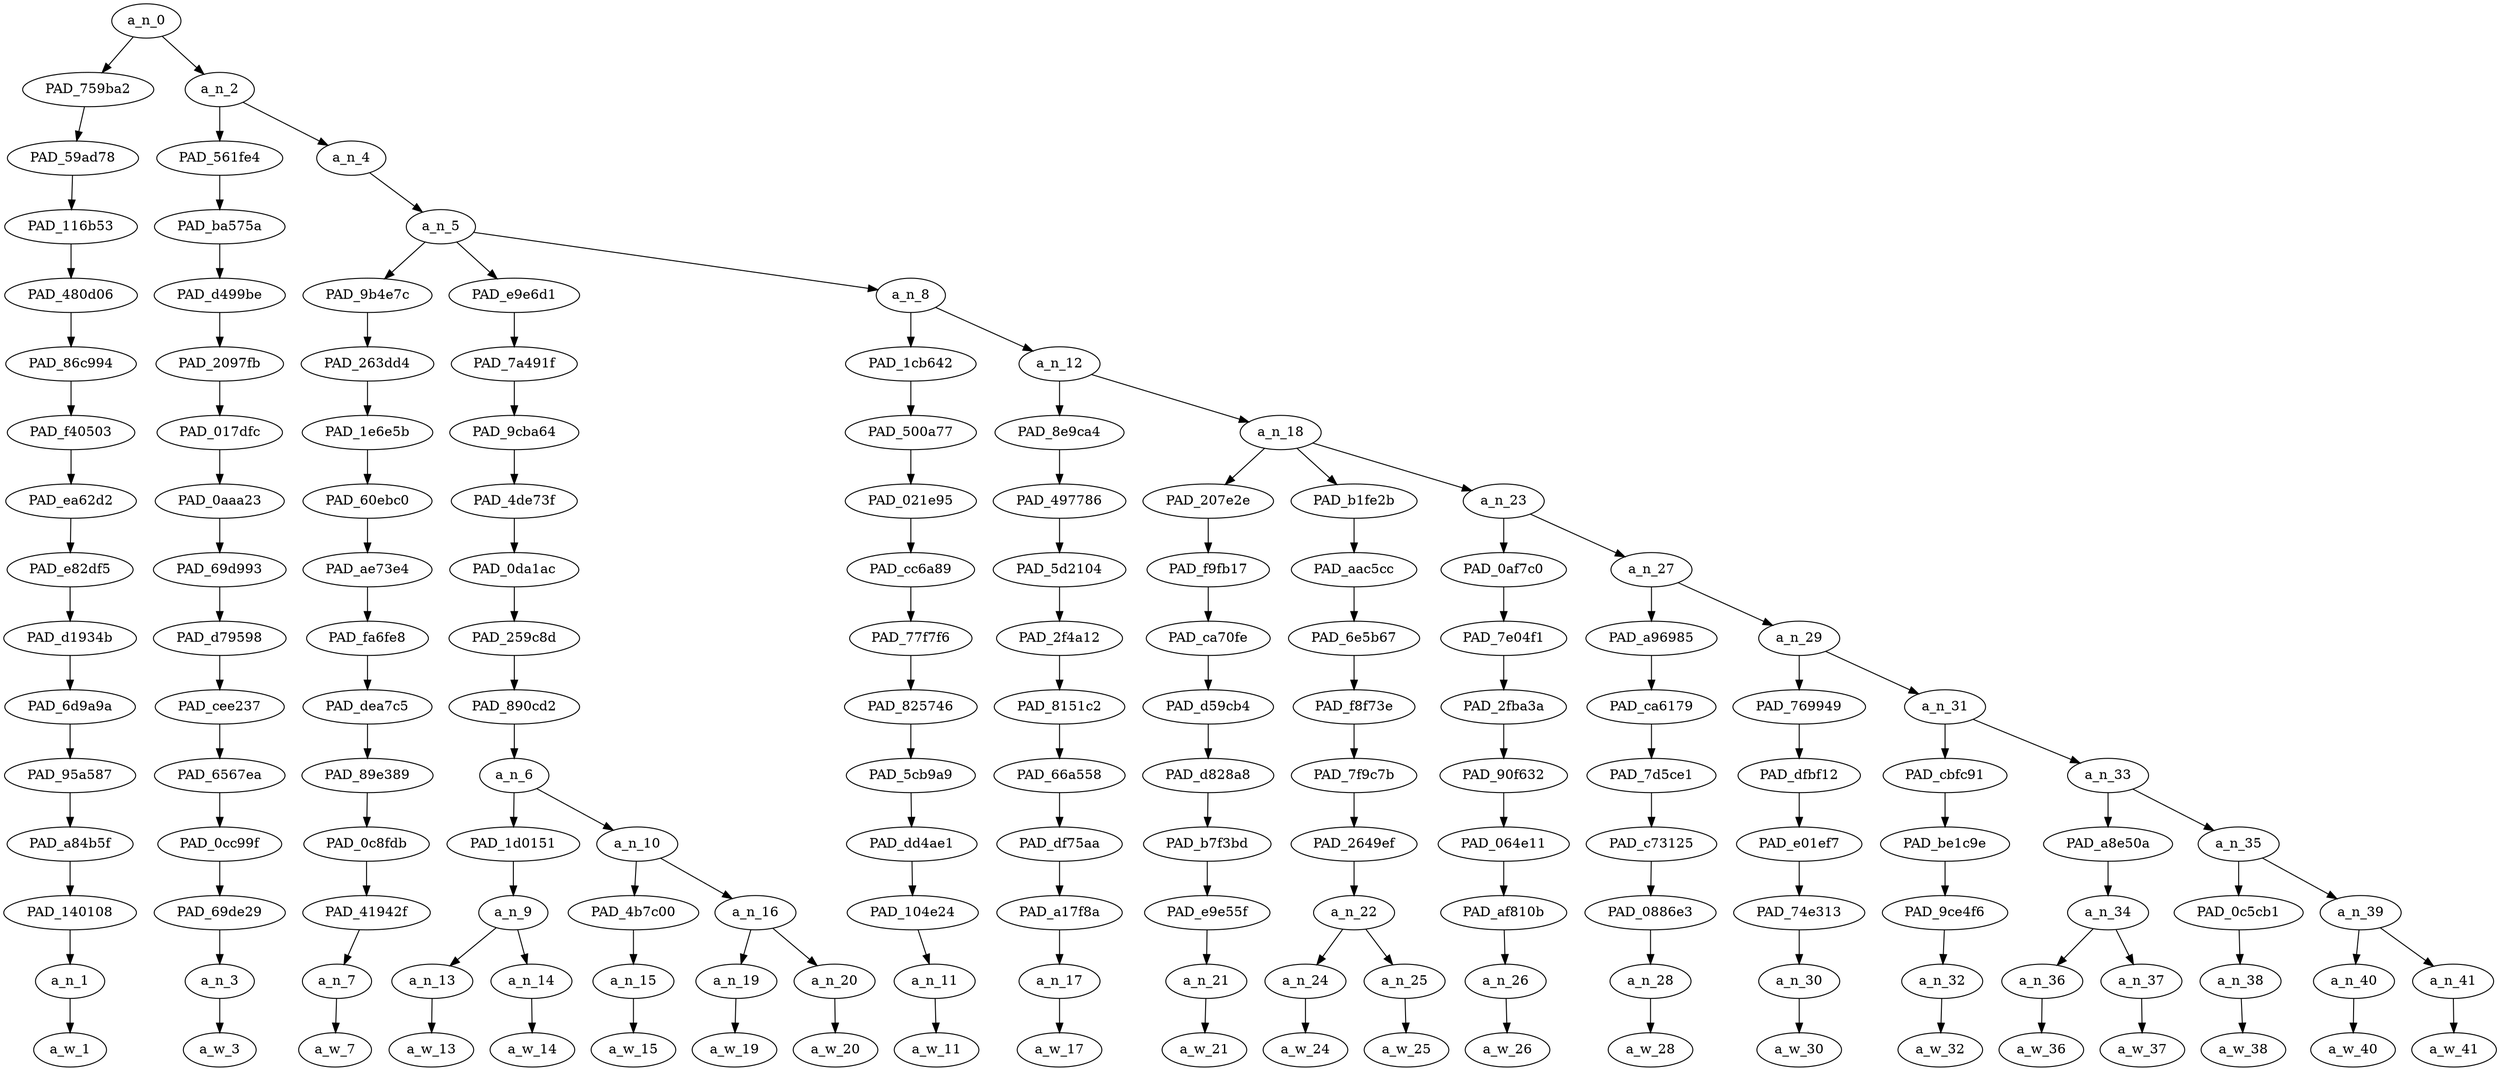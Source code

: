 strict digraph "" {
	a_n_0	[div_dir=-1,
		index=0,
		level=15,
		pos="1.9030490451388886,15!",
		text_span="[0, 1, 2, 3, 4, 5, 6, 7, 8, 9, 10, 11, 12, 13, 14, 15, 16, 17, 18, 19, 20, 21]",
		value=0.99999999];
	PAD_759ba2	[div_dir=-1,
		index=0,
		level=14,
		pos="0.0,14!",
		text_span="[0]",
		value=0.04704156];
	a_n_0 -> PAD_759ba2;
	a_n_2	[div_dir=1,
		index=1,
		level=14,
		pos="3.8060980902777772,14!",
		text_span="[1, 2, 3, 4, 5, 6, 7, 8, 9, 10, 11, 12, 13, 14, 15, 16, 17, 18, 19, 20, 21]",
		value=0.95295105];
	a_n_0 -> a_n_2;
	PAD_59ad78	[div_dir=-1,
		index=0,
		level=13,
		pos="0.0,13!",
		text_span="[0]",
		value=0.04704156];
	PAD_759ba2 -> PAD_59ad78;
	PAD_116b53	[div_dir=-1,
		index=0,
		level=12,
		pos="0.0,12!",
		text_span="[0]",
		value=0.04704156];
	PAD_59ad78 -> PAD_116b53;
	PAD_480d06	[div_dir=-1,
		index=0,
		level=11,
		pos="0.0,11!",
		text_span="[0]",
		value=0.04704156];
	PAD_116b53 -> PAD_480d06;
	PAD_86c994	[div_dir=-1,
		index=0,
		level=10,
		pos="0.0,10!",
		text_span="[0]",
		value=0.04704156];
	PAD_480d06 -> PAD_86c994;
	PAD_f40503	[div_dir=-1,
		index=0,
		level=9,
		pos="0.0,9!",
		text_span="[0]",
		value=0.04704156];
	PAD_86c994 -> PAD_f40503;
	PAD_ea62d2	[div_dir=-1,
		index=0,
		level=8,
		pos="0.0,8!",
		text_span="[0]",
		value=0.04704156];
	PAD_f40503 -> PAD_ea62d2;
	PAD_e82df5	[div_dir=-1,
		index=0,
		level=7,
		pos="0.0,7!",
		text_span="[0]",
		value=0.04704156];
	PAD_ea62d2 -> PAD_e82df5;
	PAD_d1934b	[div_dir=-1,
		index=0,
		level=6,
		pos="0.0,6!",
		text_span="[0]",
		value=0.04704156];
	PAD_e82df5 -> PAD_d1934b;
	PAD_6d9a9a	[div_dir=-1,
		index=0,
		level=5,
		pos="0.0,5!",
		text_span="[0]",
		value=0.04704156];
	PAD_d1934b -> PAD_6d9a9a;
	PAD_95a587	[div_dir=-1,
		index=0,
		level=4,
		pos="0.0,4!",
		text_span="[0]",
		value=0.04704156];
	PAD_6d9a9a -> PAD_95a587;
	PAD_a84b5f	[div_dir=-1,
		index=0,
		level=3,
		pos="0.0,3!",
		text_span="[0]",
		value=0.04704156];
	PAD_95a587 -> PAD_a84b5f;
	PAD_140108	[div_dir=-1,
		index=0,
		level=2,
		pos="0.0,2!",
		text_span="[0]",
		value=0.04704156];
	PAD_a84b5f -> PAD_140108;
	a_n_1	[div_dir=-1,
		index=0,
		level=1,
		pos="0.0,1!",
		text_span="[0]",
		value=0.04704156];
	PAD_140108 -> a_n_1;
	a_w_1	[div_dir=0,
		index=0,
		level=0,
		pos="0,0!",
		text_span="[0]",
		value=man];
	a_n_1 -> a_w_1;
	PAD_561fe4	[div_dir=1,
		index=1,
		level=13,
		pos="1.0,13!",
		text_span="[1]",
		value=0.03761355];
	a_n_2 -> PAD_561fe4;
	a_n_4	[div_dir=1,
		index=2,
		level=13,
		pos="6.6121961805555545,13!",
		text_span="[2, 3, 4, 5, 6, 7, 8, 9, 10, 11, 12, 13, 14, 15, 16, 17, 18, 19, 20, 21]",
		value=0.91527517];
	a_n_2 -> a_n_4;
	PAD_ba575a	[div_dir=1,
		index=1,
		level=12,
		pos="1.0,12!",
		text_span="[1]",
		value=0.03761355];
	PAD_561fe4 -> PAD_ba575a;
	PAD_d499be	[div_dir=1,
		index=1,
		level=11,
		pos="1.0,11!",
		text_span="[1]",
		value=0.03761355];
	PAD_ba575a -> PAD_d499be;
	PAD_2097fb	[div_dir=1,
		index=1,
		level=10,
		pos="1.0,10!",
		text_span="[1]",
		value=0.03761355];
	PAD_d499be -> PAD_2097fb;
	PAD_017dfc	[div_dir=1,
		index=1,
		level=9,
		pos="1.0,9!",
		text_span="[1]",
		value=0.03761355];
	PAD_2097fb -> PAD_017dfc;
	PAD_0aaa23	[div_dir=1,
		index=1,
		level=8,
		pos="1.0,8!",
		text_span="[1]",
		value=0.03761355];
	PAD_017dfc -> PAD_0aaa23;
	PAD_69d993	[div_dir=1,
		index=1,
		level=7,
		pos="1.0,7!",
		text_span="[1]",
		value=0.03761355];
	PAD_0aaa23 -> PAD_69d993;
	PAD_d79598	[div_dir=1,
		index=1,
		level=6,
		pos="1.0,6!",
		text_span="[1]",
		value=0.03761355];
	PAD_69d993 -> PAD_d79598;
	PAD_cee237	[div_dir=1,
		index=1,
		level=5,
		pos="1.0,5!",
		text_span="[1]",
		value=0.03761355];
	PAD_d79598 -> PAD_cee237;
	PAD_6567ea	[div_dir=1,
		index=1,
		level=4,
		pos="1.0,4!",
		text_span="[1]",
		value=0.03761355];
	PAD_cee237 -> PAD_6567ea;
	PAD_0cc99f	[div_dir=1,
		index=1,
		level=3,
		pos="1.0,3!",
		text_span="[1]",
		value=0.03761355];
	PAD_6567ea -> PAD_0cc99f;
	PAD_69de29	[div_dir=1,
		index=1,
		level=2,
		pos="1.0,2!",
		text_span="[1]",
		value=0.03761355];
	PAD_0cc99f -> PAD_69de29;
	a_n_3	[div_dir=1,
		index=1,
		level=1,
		pos="1.0,1!",
		text_span="[1]",
		value=0.03761355];
	PAD_69de29 -> a_n_3;
	a_w_3	[div_dir=0,
		index=1,
		level=0,
		pos="1,0!",
		text_span="[1]",
		value=said];
	a_n_3 -> a_w_3;
	a_n_5	[div_dir=1,
		index=2,
		level=12,
		pos="6.6121961805555545,12!",
		text_span="[2, 3, 4, 5, 6, 7, 8, 9, 10, 11, 12, 13, 14, 15, 16, 17, 18, 19, 20, 21]",
		value=0.91524090];
	a_n_4 -> a_n_5;
	PAD_9b4e7c	[div_dir=1,
		index=3,
		level=11,
		pos="7.0,11!",
		text_span="[7]",
		value=0.02042356];
	a_n_5 -> PAD_9b4e7c;
	PAD_e9e6d1	[div_dir=1,
		index=2,
		level=11,
		pos="3.625,11!",
		text_span="[2, 3, 4, 5, 6]",
		value=0.34733494];
	a_n_5 -> PAD_e9e6d1;
	a_n_8	[div_dir=-1,
		index=4,
		level=11,
		pos="9.211588541666666,11!",
		text_span="[8, 9, 10, 11, 12, 13, 14, 15, 16, 17, 18, 19, 20, 21]",
		value=0.54744813];
	a_n_5 -> a_n_8;
	PAD_263dd4	[div_dir=1,
		index=3,
		level=10,
		pos="7.0,10!",
		text_span="[7]",
		value=0.02042356];
	PAD_9b4e7c -> PAD_263dd4;
	PAD_1e6e5b	[div_dir=1,
		index=3,
		level=9,
		pos="7.0,9!",
		text_span="[7]",
		value=0.02042356];
	PAD_263dd4 -> PAD_1e6e5b;
	PAD_60ebc0	[div_dir=1,
		index=3,
		level=8,
		pos="7.0,8!",
		text_span="[7]",
		value=0.02042356];
	PAD_1e6e5b -> PAD_60ebc0;
	PAD_ae73e4	[div_dir=1,
		index=3,
		level=7,
		pos="7.0,7!",
		text_span="[7]",
		value=0.02042356];
	PAD_60ebc0 -> PAD_ae73e4;
	PAD_fa6fe8	[div_dir=1,
		index=3,
		level=6,
		pos="7.0,6!",
		text_span="[7]",
		value=0.02042356];
	PAD_ae73e4 -> PAD_fa6fe8;
	PAD_dea7c5	[div_dir=1,
		index=3,
		level=5,
		pos="7.0,5!",
		text_span="[7]",
		value=0.02042356];
	PAD_fa6fe8 -> PAD_dea7c5;
	PAD_89e389	[div_dir=1,
		index=3,
		level=4,
		pos="7.0,4!",
		text_span="[7]",
		value=0.02042356];
	PAD_dea7c5 -> PAD_89e389;
	PAD_0c8fdb	[div_dir=1,
		index=4,
		level=3,
		pos="7.0,3!",
		text_span="[7]",
		value=0.02042356];
	PAD_89e389 -> PAD_0c8fdb;
	PAD_41942f	[div_dir=1,
		index=5,
		level=2,
		pos="7.0,2!",
		text_span="[7]",
		value=0.02042356];
	PAD_0c8fdb -> PAD_41942f;
	a_n_7	[div_dir=1,
		index=7,
		level=1,
		pos="7.0,1!",
		text_span="[7]",
		value=0.02042356];
	PAD_41942f -> a_n_7;
	a_w_7	[div_dir=0,
		index=7,
		level=0,
		pos="7,0!",
		text_span="[7]",
		value=and];
	a_n_7 -> a_w_7;
	PAD_7a491f	[div_dir=1,
		index=2,
		level=10,
		pos="3.625,10!",
		text_span="[2, 3, 4, 5, 6]",
		value=0.34733494];
	PAD_e9e6d1 -> PAD_7a491f;
	PAD_9cba64	[div_dir=1,
		index=2,
		level=9,
		pos="3.625,9!",
		text_span="[2, 3, 4, 5, 6]",
		value=0.34733494];
	PAD_7a491f -> PAD_9cba64;
	PAD_4de73f	[div_dir=1,
		index=2,
		level=8,
		pos="3.625,8!",
		text_span="[2, 3, 4, 5, 6]",
		value=0.34733494];
	PAD_9cba64 -> PAD_4de73f;
	PAD_0da1ac	[div_dir=1,
		index=2,
		level=7,
		pos="3.625,7!",
		text_span="[2, 3, 4, 5, 6]",
		value=0.34733494];
	PAD_4de73f -> PAD_0da1ac;
	PAD_259c8d	[div_dir=1,
		index=2,
		level=6,
		pos="3.625,6!",
		text_span="[2, 3, 4, 5, 6]",
		value=0.34733494];
	PAD_0da1ac -> PAD_259c8d;
	PAD_890cd2	[div_dir=1,
		index=2,
		level=5,
		pos="3.625,5!",
		text_span="[2, 3, 4, 5, 6]",
		value=0.34733494];
	PAD_259c8d -> PAD_890cd2;
	a_n_6	[div_dir=1,
		index=2,
		level=4,
		pos="3.625,4!",
		text_span="[2, 3, 4, 5, 6]",
		value=0.34733494];
	PAD_890cd2 -> a_n_6;
	PAD_1d0151	[div_dir=1,
		index=2,
		level=3,
		pos="2.5,3!",
		text_span="[2, 3]",
		value=0.22194363];
	a_n_6 -> PAD_1d0151;
	a_n_10	[div_dir=-1,
		index=3,
		level=3,
		pos="4.75,3!",
		text_span="[4, 5, 6]",
		value=0.12527291];
	a_n_6 -> a_n_10;
	a_n_9	[div_dir=1,
		index=2,
		level=2,
		pos="2.5,2!",
		text_span="[2, 3]",
		value=0.22194363];
	PAD_1d0151 -> a_n_9;
	a_n_13	[div_dir=-1,
		index=2,
		level=1,
		pos="2.0,1!",
		text_span="[2]",
		value=0.07510458];
	a_n_9 -> a_n_13;
	a_n_14	[div_dir=1,
		index=3,
		level=1,
		pos="3.0,1!",
		text_span="[3]",
		value=0.14662605];
	a_n_9 -> a_n_14;
	a_w_13	[div_dir=0,
		index=2,
		level=0,
		pos="2,0!",
		text_span="[2]",
		value=dark];
	a_n_13 -> a_w_13;
	a_w_14	[div_dir=0,
		index=3,
		level=0,
		pos="3,0!",
		text_span="[3]",
		value=skins];
	a_n_14 -> a_w_14;
	PAD_4b7c00	[div_dir=1,
		index=3,
		level=2,
		pos="4.0,2!",
		text_span="[4]",
		value=0.03279419];
	a_n_10 -> PAD_4b7c00;
	a_n_16	[div_dir=-1,
		index=4,
		level=2,
		pos="5.5,2!",
		text_span="[5, 6]",
		value=0.09245337];
	a_n_10 -> a_n_16;
	a_n_15	[div_dir=1,
		index=4,
		level=1,
		pos="4.0,1!",
		text_span="[4]",
		value=0.03279419];
	PAD_4b7c00 -> a_n_15;
	a_w_15	[div_dir=0,
		index=4,
		level=0,
		pos="4,0!",
		text_span="[4]",
		value=should];
	a_n_15 -> a_w_15;
	a_n_19	[div_dir=1,
		index=5,
		level=1,
		pos="5.0,1!",
		text_span="[5]",
		value=0.02224948];
	a_n_16 -> a_n_19;
	a_n_20	[div_dir=-1,
		index=6,
		level=1,
		pos="6.0,1!",
		text_span="[6]",
		value=0.07014048];
	a_n_16 -> a_n_20;
	a_w_19	[div_dir=0,
		index=5,
		level=0,
		pos="5,0!",
		text_span="[5]",
		value=be];
	a_n_19 -> a_w_19;
	a_w_20	[div_dir=0,
		index=6,
		level=0,
		pos="6,0!",
		text_span="[6]",
		value=raped];
	a_n_20 -> a_w_20;
	PAD_1cb642	[div_dir=-1,
		index=4,
		level=10,
		pos="8.0,10!",
		text_span="[8]",
		value=0.02322927];
	a_n_8 -> PAD_1cb642;
	a_n_12	[div_dir=-1,
		index=5,
		level=10,
		pos="10.423177083333332,10!",
		text_span="[9, 10, 11, 12, 13, 14, 15, 16, 17, 18, 19, 20, 21]",
		value=0.52419965];
	a_n_8 -> a_n_12;
	PAD_500a77	[div_dir=-1,
		index=4,
		level=9,
		pos="8.0,9!",
		text_span="[8]",
		value=0.02322927];
	PAD_1cb642 -> PAD_500a77;
	PAD_021e95	[div_dir=-1,
		index=4,
		level=8,
		pos="8.0,8!",
		text_span="[8]",
		value=0.02322927];
	PAD_500a77 -> PAD_021e95;
	PAD_cc6a89	[div_dir=-1,
		index=4,
		level=7,
		pos="8.0,7!",
		text_span="[8]",
		value=0.02322927];
	PAD_021e95 -> PAD_cc6a89;
	PAD_77f7f6	[div_dir=-1,
		index=4,
		level=6,
		pos="8.0,6!",
		text_span="[8]",
		value=0.02322927];
	PAD_cc6a89 -> PAD_77f7f6;
	PAD_825746	[div_dir=-1,
		index=4,
		level=5,
		pos="8.0,5!",
		text_span="[8]",
		value=0.02322927];
	PAD_77f7f6 -> PAD_825746;
	PAD_5cb9a9	[div_dir=-1,
		index=4,
		level=4,
		pos="8.0,4!",
		text_span="[8]",
		value=0.02322927];
	PAD_825746 -> PAD_5cb9a9;
	PAD_dd4ae1	[div_dir=-1,
		index=5,
		level=3,
		pos="8.0,3!",
		text_span="[8]",
		value=0.02322927];
	PAD_5cb9a9 -> PAD_dd4ae1;
	PAD_104e24	[div_dir=-1,
		index=6,
		level=2,
		pos="8.0,2!",
		text_span="[8]",
		value=0.02322927];
	PAD_dd4ae1 -> PAD_104e24;
	a_n_11	[div_dir=-1,
		index=8,
		level=1,
		pos="8.0,1!",
		text_span="[8]",
		value=0.02322927];
	PAD_104e24 -> a_n_11;
	a_w_11	[div_dir=0,
		index=8,
		level=0,
		pos="8,0!",
		text_span="[8]",
		value=we];
	a_n_11 -> a_w_11;
	PAD_8e9ca4	[div_dir=1,
		index=5,
		level=9,
		pos="9.0,9!",
		text_span="[9]",
		value=0.01666899];
	a_n_12 -> PAD_8e9ca4;
	a_n_18	[div_dir=-1,
		index=6,
		level=9,
		pos="11.846354166666666,9!",
		text_span="[10, 11, 12, 13, 14, 15, 16, 17, 18, 19, 20, 21]",
		value=0.50752154];
	a_n_12 -> a_n_18;
	PAD_497786	[div_dir=1,
		index=5,
		level=8,
		pos="9.0,8!",
		text_span="[9]",
		value=0.01666899];
	PAD_8e9ca4 -> PAD_497786;
	PAD_5d2104	[div_dir=1,
		index=5,
		level=7,
		pos="9.0,7!",
		text_span="[9]",
		value=0.01666899];
	PAD_497786 -> PAD_5d2104;
	PAD_2f4a12	[div_dir=1,
		index=5,
		level=6,
		pos="9.0,6!",
		text_span="[9]",
		value=0.01666899];
	PAD_5d2104 -> PAD_2f4a12;
	PAD_8151c2	[div_dir=1,
		index=5,
		level=5,
		pos="9.0,5!",
		text_span="[9]",
		value=0.01666899];
	PAD_2f4a12 -> PAD_8151c2;
	PAD_66a558	[div_dir=1,
		index=5,
		level=4,
		pos="9.0,4!",
		text_span="[9]",
		value=0.01666899];
	PAD_8151c2 -> PAD_66a558;
	PAD_df75aa	[div_dir=1,
		index=6,
		level=3,
		pos="9.0,3!",
		text_span="[9]",
		value=0.01666899];
	PAD_66a558 -> PAD_df75aa;
	PAD_a17f8a	[div_dir=1,
		index=7,
		level=2,
		pos="9.0,2!",
		text_span="[9]",
		value=0.01666899];
	PAD_df75aa -> PAD_a17f8a;
	a_n_17	[div_dir=1,
		index=9,
		level=1,
		pos="9.0,1!",
		text_span="[9]",
		value=0.01666899];
	PAD_a17f8a -> a_n_17;
	a_w_17	[div_dir=0,
		index=9,
		level=0,
		pos="9,0!",
		text_span="[9]",
		value=should1];
	a_n_17 -> a_w_17;
	PAD_207e2e	[div_dir=-1,
		index=6,
		level=8,
		pos="10.0,8!",
		text_span="[10]",
		value=0.01913482];
	a_n_18 -> PAD_207e2e;
	PAD_b1fe2b	[div_dir=1,
		index=7,
		level=8,
		pos="11.5,8!",
		text_span="[11, 12]",
		value=0.04826068];
	a_n_18 -> PAD_b1fe2b;
	a_n_23	[div_dir=-1,
		index=8,
		level=8,
		pos="14.0390625,8!",
		text_span="[13, 14, 15, 16, 17, 18, 19, 20, 21]",
		value=0.44011282];
	a_n_18 -> a_n_23;
	PAD_f9fb17	[div_dir=-1,
		index=6,
		level=7,
		pos="10.0,7!",
		text_span="[10]",
		value=0.01913482];
	PAD_207e2e -> PAD_f9fb17;
	PAD_ca70fe	[div_dir=-1,
		index=6,
		level=6,
		pos="10.0,6!",
		text_span="[10]",
		value=0.01913482];
	PAD_f9fb17 -> PAD_ca70fe;
	PAD_d59cb4	[div_dir=-1,
		index=6,
		level=5,
		pos="10.0,5!",
		text_span="[10]",
		value=0.01913482];
	PAD_ca70fe -> PAD_d59cb4;
	PAD_d828a8	[div_dir=-1,
		index=6,
		level=4,
		pos="10.0,4!",
		text_span="[10]",
		value=0.01913482];
	PAD_d59cb4 -> PAD_d828a8;
	PAD_b7f3bd	[div_dir=-1,
		index=7,
		level=3,
		pos="10.0,3!",
		text_span="[10]",
		value=0.01913482];
	PAD_d828a8 -> PAD_b7f3bd;
	PAD_e9e55f	[div_dir=-1,
		index=8,
		level=2,
		pos="10.0,2!",
		text_span="[10]",
		value=0.01913482];
	PAD_b7f3bd -> PAD_e9e55f;
	a_n_21	[div_dir=-1,
		index=10,
		level=1,
		pos="10.0,1!",
		text_span="[10]",
		value=0.01913482];
	PAD_e9e55f -> a_n_21;
	a_w_21	[div_dir=0,
		index=10,
		level=0,
		pos="10,0!",
		text_span="[10]",
		value=accept];
	a_n_21 -> a_w_21;
	PAD_aac5cc	[div_dir=1,
		index=7,
		level=7,
		pos="11.5,7!",
		text_span="[11, 12]",
		value=0.04826068];
	PAD_b1fe2b -> PAD_aac5cc;
	PAD_6e5b67	[div_dir=1,
		index=7,
		level=6,
		pos="11.5,6!",
		text_span="[11, 12]",
		value=0.04826068];
	PAD_aac5cc -> PAD_6e5b67;
	PAD_f8f73e	[div_dir=1,
		index=7,
		level=5,
		pos="11.5,5!",
		text_span="[11, 12]",
		value=0.04826068];
	PAD_6e5b67 -> PAD_f8f73e;
	PAD_7f9c7b	[div_dir=1,
		index=7,
		level=4,
		pos="11.5,4!",
		text_span="[11, 12]",
		value=0.04826068];
	PAD_f8f73e -> PAD_7f9c7b;
	PAD_2649ef	[div_dir=1,
		index=8,
		level=3,
		pos="11.5,3!",
		text_span="[11, 12]",
		value=0.04826068];
	PAD_7f9c7b -> PAD_2649ef;
	a_n_22	[div_dir=1,
		index=9,
		level=2,
		pos="11.5,2!",
		text_span="[11, 12]",
		value=0.04826068];
	PAD_2649ef -> a_n_22;
	a_n_24	[div_dir=-1,
		index=11,
		level=1,
		pos="11.0,1!",
		text_span="[11]",
		value=0.01669840];
	a_n_22 -> a_n_24;
	a_n_25	[div_dir=1,
		index=12,
		level=1,
		pos="12.0,1!",
		text_span="[12]",
		value=0.03149648];
	a_n_22 -> a_n_25;
	a_w_24	[div_dir=0,
		index=11,
		level=0,
		pos="11,0!",
		text_span="[11]",
		value=his];
	a_n_24 -> a_w_24;
	a_w_25	[div_dir=0,
		index=12,
		level=0,
		pos="12,0!",
		text_span="[12]",
		value=apology];
	a_n_25 -> a_w_25;
	PAD_0af7c0	[div_dir=1,
		index=8,
		level=7,
		pos="13.0,7!",
		text_span="[13]",
		value=0.01895635];
	a_n_23 -> PAD_0af7c0;
	a_n_27	[div_dir=-1,
		index=9,
		level=7,
		pos="15.078125,7!",
		text_span="[14, 15, 16, 17, 18, 19, 20, 21]",
		value=0.42112157];
	a_n_23 -> a_n_27;
	PAD_7e04f1	[div_dir=1,
		index=8,
		level=6,
		pos="13.0,6!",
		text_span="[13]",
		value=0.01895635];
	PAD_0af7c0 -> PAD_7e04f1;
	PAD_2fba3a	[div_dir=1,
		index=8,
		level=5,
		pos="13.0,5!",
		text_span="[13]",
		value=0.01895635];
	PAD_7e04f1 -> PAD_2fba3a;
	PAD_90f632	[div_dir=1,
		index=8,
		level=4,
		pos="13.0,4!",
		text_span="[13]",
		value=0.01895635];
	PAD_2fba3a -> PAD_90f632;
	PAD_064e11	[div_dir=1,
		index=9,
		level=3,
		pos="13.0,3!",
		text_span="[13]",
		value=0.01895635];
	PAD_90f632 -> PAD_064e11;
	PAD_af810b	[div_dir=1,
		index=10,
		level=2,
		pos="13.0,2!",
		text_span="[13]",
		value=0.01895635];
	PAD_064e11 -> PAD_af810b;
	a_n_26	[div_dir=1,
		index=13,
		level=1,
		pos="13.0,1!",
		text_span="[13]",
		value=0.01895635];
	PAD_af810b -> a_n_26;
	a_w_26	[div_dir=0,
		index=13,
		level=0,
		pos="13,0!",
		text_span="[13]",
		value=because];
	a_n_26 -> a_w_26;
	PAD_a96985	[div_dir=-1,
		index=9,
		level=6,
		pos="14.0,6!",
		text_span="[14]",
		value=0.01480801];
	a_n_27 -> PAD_a96985;
	a_n_29	[div_dir=-1,
		index=10,
		level=6,
		pos="16.15625,6!",
		text_span="[15, 16, 17, 18, 19, 20, 21]",
		value=0.40626859];
	a_n_27 -> a_n_29;
	PAD_ca6179	[div_dir=-1,
		index=9,
		level=5,
		pos="14.0,5!",
		text_span="[14]",
		value=0.01480801];
	PAD_a96985 -> PAD_ca6179;
	PAD_7d5ce1	[div_dir=-1,
		index=9,
		level=4,
		pos="14.0,4!",
		text_span="[14]",
		value=0.01480801];
	PAD_ca6179 -> PAD_7d5ce1;
	PAD_c73125	[div_dir=-1,
		index=10,
		level=3,
		pos="14.0,3!",
		text_span="[14]",
		value=0.01480801];
	PAD_7d5ce1 -> PAD_c73125;
	PAD_0886e3	[div_dir=-1,
		index=11,
		level=2,
		pos="14.0,2!",
		text_span="[14]",
		value=0.01480801];
	PAD_c73125 -> PAD_0886e3;
	a_n_28	[div_dir=-1,
		index=14,
		level=1,
		pos="14.0,1!",
		text_span="[14]",
		value=0.01480801];
	PAD_0886e3 -> a_n_28;
	a_w_28	[div_dir=0,
		index=14,
		level=0,
		pos="14,0!",
		text_span="[14]",
		value=he];
	a_n_28 -> a_w_28;
	PAD_769949	[div_dir=1,
		index=10,
		level=5,
		pos="15.0,5!",
		text_span="[15]",
		value=0.07311088];
	a_n_29 -> PAD_769949;
	a_n_31	[div_dir=-1,
		index=11,
		level=5,
		pos="17.3125,5!",
		text_span="[16, 17, 18, 19, 20, 21]",
		value=0.33311804];
	a_n_29 -> a_n_31;
	PAD_dfbf12	[div_dir=1,
		index=10,
		level=4,
		pos="15.0,4!",
		text_span="[15]",
		value=0.07311088];
	PAD_769949 -> PAD_dfbf12;
	PAD_e01ef7	[div_dir=1,
		index=11,
		level=3,
		pos="15.0,3!",
		text_span="[15]",
		value=0.07311088];
	PAD_dfbf12 -> PAD_e01ef7;
	PAD_74e313	[div_dir=1,
		index=12,
		level=2,
		pos="15.0,2!",
		text_span="[15]",
		value=0.07311088];
	PAD_e01ef7 -> PAD_74e313;
	a_n_30	[div_dir=1,
		index=15,
		level=1,
		pos="15.0,1!",
		text_span="[15]",
		value=0.07311088];
	PAD_74e313 -> a_n_30;
	a_w_30	[div_dir=0,
		index=15,
		level=0,
		pos="15,0!",
		text_span="[15]",
		value=apologised];
	a_n_30 -> a_w_30;
	PAD_cbfc91	[div_dir=1,
		index=11,
		level=4,
		pos="16.0,4!",
		text_span="[16]",
		value=0.02020424];
	a_n_31 -> PAD_cbfc91;
	a_n_33	[div_dir=-1,
		index=12,
		level=4,
		pos="18.625,4!",
		text_span="[17, 18, 19, 20, 21]",
		value=0.31284417];
	a_n_31 -> a_n_33;
	PAD_be1c9e	[div_dir=1,
		index=12,
		level=3,
		pos="16.0,3!",
		text_span="[16]",
		value=0.02020424];
	PAD_cbfc91 -> PAD_be1c9e;
	PAD_9ce4f6	[div_dir=1,
		index=13,
		level=2,
		pos="16.0,2!",
		text_span="[16]",
		value=0.02020424];
	PAD_be1c9e -> PAD_9ce4f6;
	a_n_32	[div_dir=1,
		index=16,
		level=1,
		pos="16.0,1!",
		text_span="[16]",
		value=0.02020424];
	PAD_9ce4f6 -> a_n_32;
	a_w_32	[div_dir=0,
		index=16,
		level=0,
		pos="16,0!",
		text_span="[16]",
		value=before];
	a_n_32 -> a_w_32;
	PAD_a8e50a	[div_dir=-1,
		index=13,
		level=3,
		pos="17.5,3!",
		text_span="[17, 18]",
		value=0.12453281];
	a_n_33 -> PAD_a8e50a;
	a_n_35	[div_dir=-1,
		index=14,
		level=3,
		pos="19.75,3!",
		text_span="[19, 20, 21]",
		value=0.18823209];
	a_n_33 -> a_n_35;
	a_n_34	[div_dir=-1,
		index=14,
		level=2,
		pos="17.5,2!",
		text_span="[17, 18]",
		value=0.12453281];
	PAD_a8e50a -> a_n_34;
	a_n_36	[div_dir=1,
		index=17,
		level=1,
		pos="17.0,1!",
		text_span="[17]",
		value=0.08718097];
	a_n_34 -> a_n_36;
	a_n_37	[div_dir=-1,
		index=18,
		level=1,
		pos="18.0,1!",
		text_span="[18]",
		value=0.03732484];
	a_n_34 -> a_n_37;
	a_w_36	[div_dir=0,
		index=17,
		level=0,
		pos="17,0!",
		text_span="[17]",
		value=brudda];
	a_n_36 -> a_w_36;
	a_w_37	[div_dir=0,
		index=18,
		level=0,
		pos="18,0!",
		text_span="[18]",
		value=u];
	a_n_37 -> a_w_37;
	PAD_0c5cb1	[div_dir=1,
		index=15,
		level=2,
		pos="19.0,2!",
		text_span="[19]",
		value=0.01897919];
	a_n_35 -> PAD_0c5cb1;
	a_n_39	[div_dir=-1,
		index=16,
		level=2,
		pos="20.5,2!",
		text_span="[20, 21]",
		value=0.16917027];
	a_n_35 -> a_n_39;
	a_n_38	[div_dir=1,
		index=19,
		level=1,
		pos="19.0,1!",
		text_span="[19]",
		value=0.01897919];
	PAD_0c5cb1 -> a_n_38;
	a_w_38	[div_dir=0,
		index=19,
		level=0,
		pos="19,0!",
		text_span="[19]",
		value=should2];
	a_n_38 -> a_w_38;
	a_n_40	[div_dir=1,
		index=20,
		level=1,
		pos="20.0,1!",
		text_span="[20]",
		value=0.01886078];
	a_n_39 -> a_n_40;
	a_n_41	[div_dir=-1,
		index=21,
		level=1,
		pos="21.0,1!",
		text_span="[21]",
		value=0.15017510];
	a_n_39 -> a_n_41;
	a_w_40	[div_dir=0,
		index=20,
		level=0,
		pos="20,0!",
		text_span="[20]",
		value=be1];
	a_n_40 -> a_w_40;
	a_w_41	[div_dir=0,
		index=21,
		level=0,
		pos="21,0!",
		text_span="[21]",
		value=kweffed];
	a_n_41 -> a_w_41;
}
